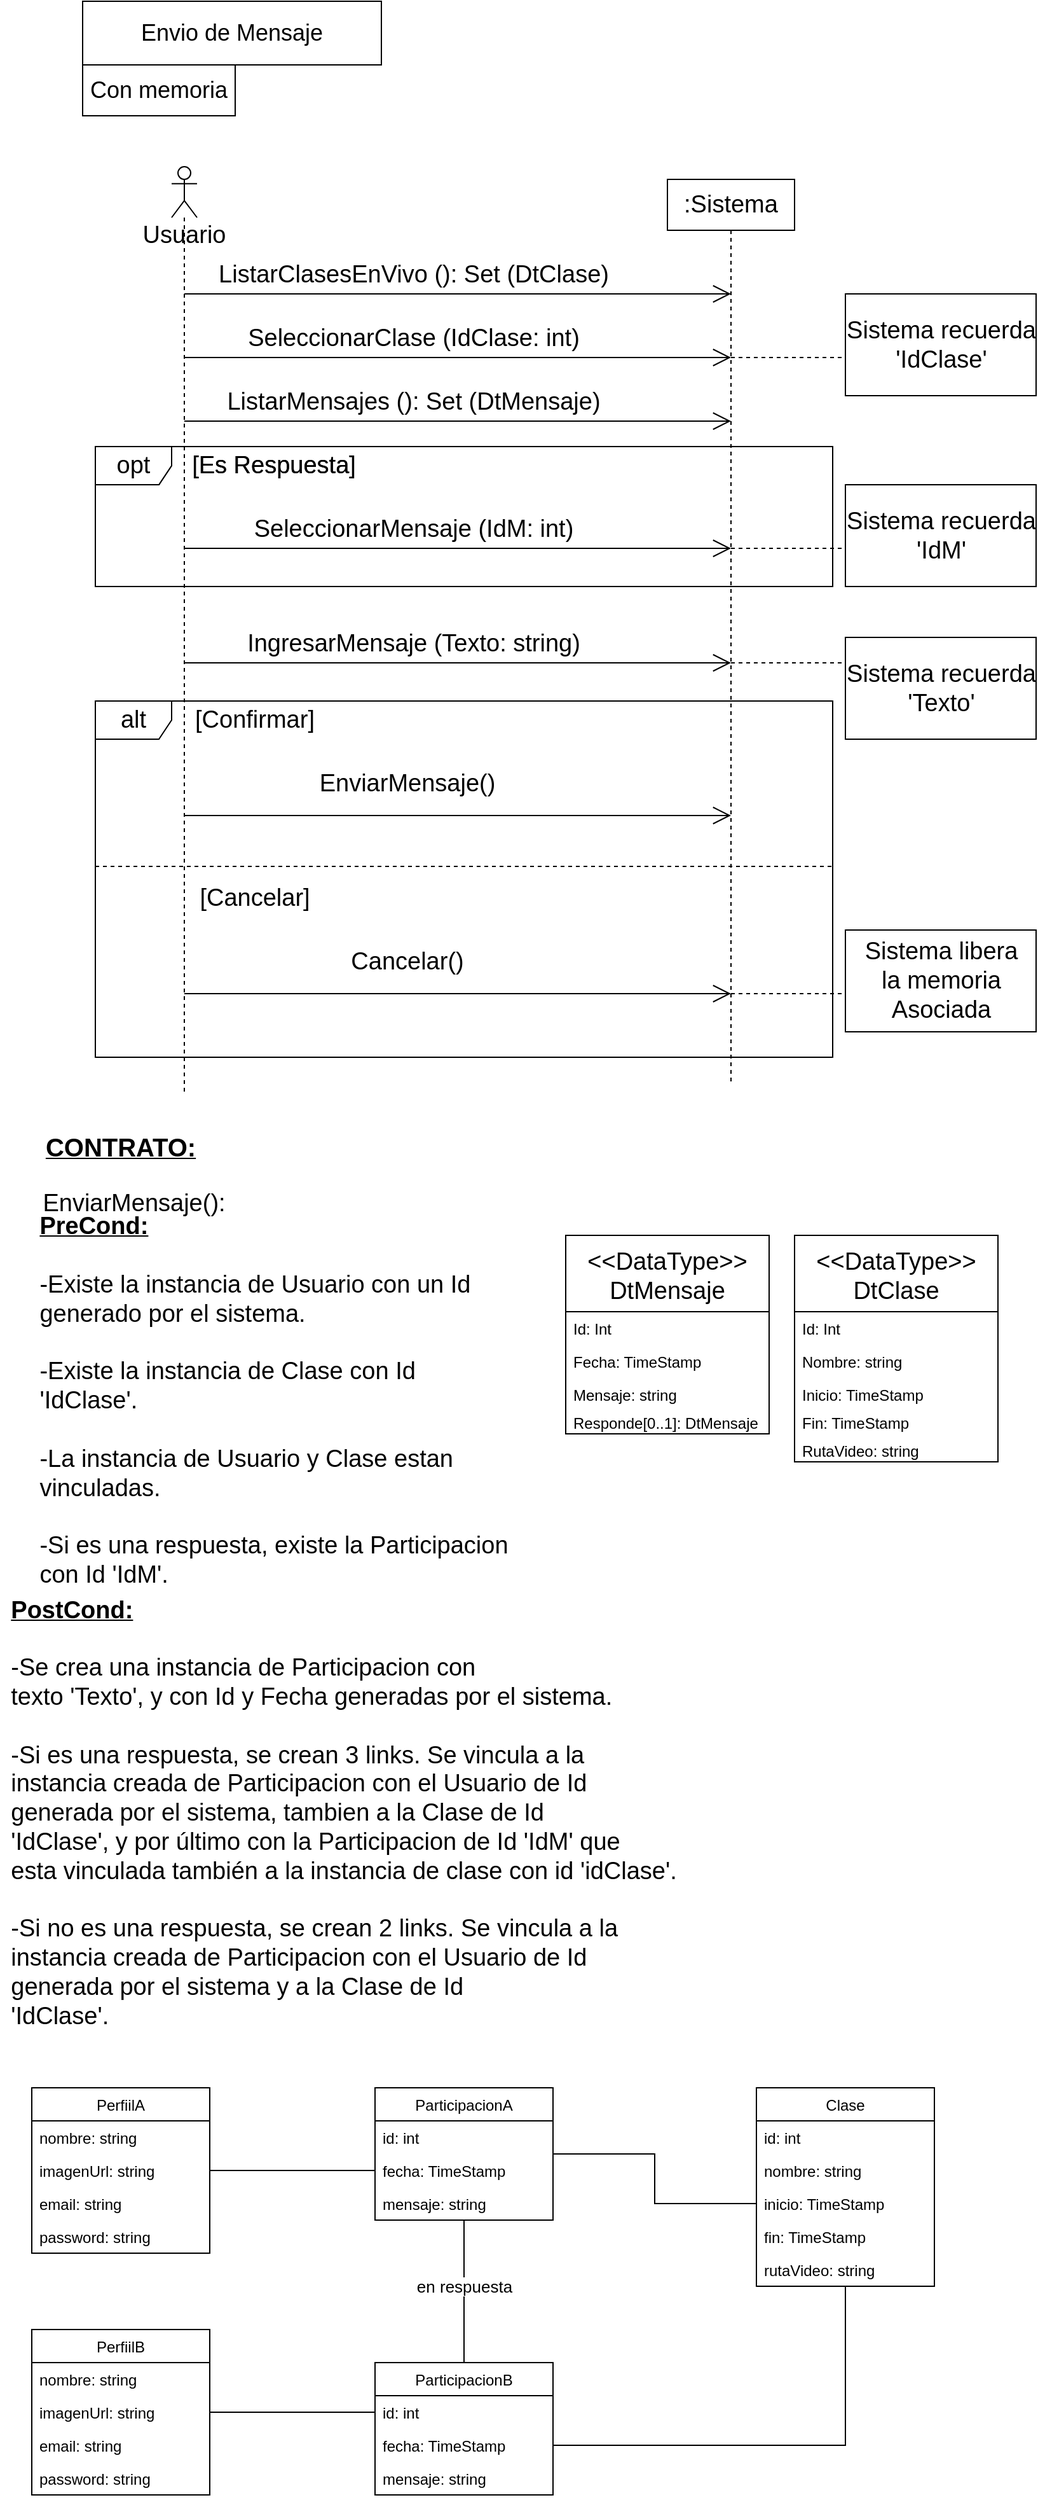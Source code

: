 <mxfile version="14.6.9" type="device"><diagram id="AG5mX5teN7FiDJEDupAQ" name="Page-1"><mxGraphModel dx="1709" dy="1596" grid="1" gridSize="10" guides="1" tooltips="1" connect="1" arrows="1" fold="1" page="1" pageScale="1" pageWidth="827" pageHeight="1169" math="0" shadow="0"><root><mxCell id="0"/><mxCell id="1" parent="0"/><mxCell id="HsXW6cTlp7kKQctBuIw2-30" style="edgeStyle=orthogonalEdgeStyle;rounded=0;orthogonalLoop=1;jettySize=auto;html=1;entryX=0.5;entryY=0;entryDx=0;entryDy=0;startArrow=none;startFill=0;endArrow=none;endFill=0;" edge="1" parent="1" source="HsXW6cTlp7kKQctBuIw2-5" target="HsXW6cTlp7kKQctBuIw2-26"><mxGeometry relative="1" as="geometry"/></mxCell><mxCell id="HsXW6cTlp7kKQctBuIw2-41" value="&lt;font style=&quot;font-size: 13px&quot;&gt;en respuesta&lt;/font&gt;" style="edgeLabel;html=1;align=center;verticalAlign=middle;resizable=0;points=[];rotation=0;" vertex="1" connectable="0" parent="HsXW6cTlp7kKQctBuIw2-30"><mxGeometry x="-0.232" y="1" relative="1" as="geometry"><mxPoint x="-1" y="9" as="offset"/></mxGeometry></mxCell><mxCell id="XWia2t4qUFpST_pXxgDx-10" value="" style="endArrow=open;endFill=1;endSize=12;html=1;fontSize=19;" parent="1" edge="1"><mxGeometry width="160" relative="1" as="geometry"><mxPoint x="140" y="140" as="sourcePoint"/><mxPoint x="570" y="140" as="targetPoint"/></mxGeometry></mxCell><mxCell id="XWia2t4qUFpST_pXxgDx-11" value="ListarClasesEnVivo (): Set (DtClase)" style="text;html=1;align=center;verticalAlign=middle;resizable=0;points=[];autosize=1;strokeColor=none;fontSize=19;" parent="1" vertex="1"><mxGeometry x="160" y="110" width="320" height="30" as="geometry"/></mxCell><mxCell id="XWia2t4qUFpST_pXxgDx-12" value="" style="endArrow=open;endFill=1;endSize=12;html=1;fontSize=19;" parent="1" edge="1"><mxGeometry width="160" relative="1" as="geometry"><mxPoint x="140" y="190" as="sourcePoint"/><mxPoint x="570" y="190" as="targetPoint"/></mxGeometry></mxCell><mxCell id="XWia2t4qUFpST_pXxgDx-13" value="SeleccionarClase (IdClase: int)" style="text;html=1;align=center;verticalAlign=middle;resizable=0;points=[];autosize=1;strokeColor=none;fontSize=19;" parent="1" vertex="1"><mxGeometry x="180" y="160" width="280" height="30" as="geometry"/></mxCell><mxCell id="XWia2t4qUFpST_pXxgDx-14" value="" style="endArrow=open;endFill=1;endSize=12;html=1;fontSize=19;" parent="1" edge="1"><mxGeometry width="160" relative="1" as="geometry"><mxPoint x="140" y="240" as="sourcePoint"/><mxPoint x="570" y="240" as="targetPoint"/></mxGeometry></mxCell><mxCell id="XWia2t4qUFpST_pXxgDx-15" value="ListarMensajes (): Set (DtMensaje)" style="text;html=1;align=center;verticalAlign=middle;resizable=0;points=[];autosize=1;strokeColor=none;fontSize=19;" parent="1" vertex="1"><mxGeometry x="165" y="210" width="310" height="30" as="geometry"/></mxCell><mxCell id="XWia2t4qUFpST_pXxgDx-17" value="opt" style="shape=umlFrame;whiteSpace=wrap;html=1;fontSize=19;" parent="1" vertex="1"><mxGeometry x="70" y="260" width="580" height="110" as="geometry"/></mxCell><mxCell id="XWia2t4qUFpST_pXxgDx-18" value="" style="endArrow=open;endFill=1;endSize=12;html=1;fontSize=19;" parent="1" edge="1"><mxGeometry width="160" relative="1" as="geometry"><mxPoint x="140" y="340" as="sourcePoint"/><mxPoint x="570" y="340" as="targetPoint"/></mxGeometry></mxCell><mxCell id="XWia2t4qUFpST_pXxgDx-19" value="SeleccionarMensaje (IdM: int)" style="text;html=1;align=center;verticalAlign=middle;resizable=0;points=[];autosize=1;strokeColor=none;fontSize=19;" parent="1" vertex="1"><mxGeometry x="185" y="310" width="270" height="30" as="geometry"/></mxCell><mxCell id="XWia2t4qUFpST_pXxgDx-20" value="" style="endArrow=open;endFill=1;endSize=12;html=1;fontSize=19;" parent="1" edge="1"><mxGeometry width="160" relative="1" as="geometry"><mxPoint x="140" y="430" as="sourcePoint"/><mxPoint x="570" y="430" as="targetPoint"/></mxGeometry></mxCell><mxCell id="XWia2t4qUFpST_pXxgDx-21" value="IngresarMensaje (Texto: string)" style="text;html=1;align=center;verticalAlign=middle;resizable=0;points=[];autosize=1;strokeColor=none;fontSize=19;" parent="1" vertex="1"><mxGeometry x="180" y="400" width="280" height="30" as="geometry"/></mxCell><mxCell id="XWia2t4qUFpST_pXxgDx-22" value="[Es Respuesta]" style="text;html=1;align=center;verticalAlign=middle;resizable=0;points=[];autosize=1;strokeColor=none;fontSize=19;" parent="1" vertex="1"><mxGeometry x="140" y="260" width="140" height="30" as="geometry"/></mxCell><mxCell id="XWia2t4qUFpST_pXxgDx-23" value="[Es Respuesta]" style="text;html=1;align=center;verticalAlign=middle;resizable=0;points=[];autosize=1;strokeColor=none;fontSize=19;" parent="1" vertex="1"><mxGeometry x="140" y="260" width="140" height="30" as="geometry"/></mxCell><mxCell id="XWia2t4qUFpST_pXxgDx-24" value="opt" style="shape=umlFrame;whiteSpace=wrap;html=1;fontSize=19;" parent="1" vertex="1"><mxGeometry x="70" y="260" width="580" height="110" as="geometry"/></mxCell><mxCell id="XWia2t4qUFpST_pXxgDx-26" value="alt" style="shape=umlFrame;whiteSpace=wrap;html=1;fontSize=19;" parent="1" vertex="1"><mxGeometry x="70" y="460" width="580" height="280" as="geometry"/></mxCell><mxCell id="XWia2t4qUFpST_pXxgDx-27" value="" style="endArrow=open;endFill=1;endSize=12;html=1;fontSize=19;" parent="1" edge="1"><mxGeometry width="160" relative="1" as="geometry"><mxPoint x="140" y="550" as="sourcePoint"/><mxPoint x="570" y="550" as="targetPoint"/></mxGeometry></mxCell><mxCell id="XWia2t4qUFpST_pXxgDx-28" value="EnviarMensaje()" style="text;html=1;align=center;verticalAlign=middle;resizable=0;points=[];autosize=1;strokeColor=none;fontSize=19;" parent="1" vertex="1"><mxGeometry x="240" y="510" width="150" height="30" as="geometry"/></mxCell><mxCell id="XWia2t4qUFpST_pXxgDx-30" value="[Confirmar]" style="text;html=1;align=center;verticalAlign=middle;resizable=0;points=[];autosize=1;strokeColor=none;fontSize=19;" parent="1" vertex="1"><mxGeometry x="140" y="460" width="110" height="30" as="geometry"/></mxCell><mxCell id="XWia2t4qUFpST_pXxgDx-33" value="Usuario" style="shape=umlLifeline;participant=umlActor;perimeter=lifelinePerimeter;whiteSpace=wrap;html=1;container=1;collapsible=0;recursiveResize=0;verticalAlign=top;spacingTop=36;outlineConnect=0;fontSize=19;" parent="1" vertex="1"><mxGeometry x="130" y="40" width="20" height="730" as="geometry"/></mxCell><mxCell id="XWia2t4qUFpST_pXxgDx-34" value=":Sistema" style="shape=umlLifeline;perimeter=lifelinePerimeter;whiteSpace=wrap;html=1;container=1;collapsible=0;recursiveResize=0;outlineConnect=0;fontSize=19;" parent="1" vertex="1"><mxGeometry x="520" y="50" width="100" height="710" as="geometry"/></mxCell><mxCell id="XWia2t4qUFpST_pXxgDx-40" value="" style="endArrow=none;endFill=0;endSize=12;html=1;dashed=1;fontSize=19;" parent="XWia2t4qUFpST_pXxgDx-34" edge="1"><mxGeometry width="160" relative="1" as="geometry"><mxPoint x="50" y="140" as="sourcePoint"/><mxPoint x="140" y="140" as="targetPoint"/></mxGeometry></mxCell><mxCell id="XWia2t4qUFpST_pXxgDx-36" value="" style="endArrow=none;endFill=0;endSize=12;html=1;fontSize=19;dashed=1;" parent="1" edge="1"><mxGeometry width="160" relative="1" as="geometry"><mxPoint x="70" y="590" as="sourcePoint"/><mxPoint x="650" y="590" as="targetPoint"/></mxGeometry></mxCell><mxCell id="XWia2t4qUFpST_pXxgDx-37" value="" style="endArrow=open;endFill=1;endSize=12;html=1;fontSize=19;" parent="1" edge="1"><mxGeometry width="160" relative="1" as="geometry"><mxPoint x="140" y="690" as="sourcePoint"/><mxPoint x="570" y="690" as="targetPoint"/></mxGeometry></mxCell><mxCell id="XWia2t4qUFpST_pXxgDx-38" value="Cancelar()" style="text;html=1;align=center;verticalAlign=middle;resizable=0;points=[];autosize=1;strokeColor=none;fontSize=19;" parent="1" vertex="1"><mxGeometry x="265" y="650" width="100" height="30" as="geometry"/></mxCell><mxCell id="XWia2t4qUFpST_pXxgDx-39" value="[Cancelar]" style="text;html=1;align=center;verticalAlign=middle;resizable=0;points=[];autosize=1;strokeColor=none;fontSize=19;" parent="1" vertex="1"><mxGeometry x="145" y="600" width="100" height="30" as="geometry"/></mxCell><mxCell id="XWia2t4qUFpST_pXxgDx-41" value="Sistema recuerda&lt;br&gt;'IdClase'" style="html=1;fontSize=19;" parent="1" vertex="1"><mxGeometry x="660" y="140" width="150" height="80" as="geometry"/></mxCell><mxCell id="XWia2t4qUFpST_pXxgDx-42" value="" style="endArrow=none;endFill=0;endSize=12;html=1;dashed=1;fontSize=19;" parent="1" edge="1"><mxGeometry width="160" relative="1" as="geometry"><mxPoint x="570" y="340" as="sourcePoint"/><mxPoint x="660" y="340" as="targetPoint"/></mxGeometry></mxCell><mxCell id="XWia2t4qUFpST_pXxgDx-43" value="Sistema recuerda&lt;br&gt;'IdM'" style="html=1;fontSize=19;" parent="1" vertex="1"><mxGeometry x="660" y="290" width="150" height="80" as="geometry"/></mxCell><mxCell id="XWia2t4qUFpST_pXxgDx-44" value="" style="endArrow=none;endFill=0;endSize=12;html=1;dashed=1;fontSize=19;" parent="1" edge="1"><mxGeometry width="160" relative="1" as="geometry"><mxPoint x="570" y="430" as="sourcePoint"/><mxPoint x="660" y="430" as="targetPoint"/></mxGeometry></mxCell><mxCell id="XWia2t4qUFpST_pXxgDx-45" value="Sistema recuerda&lt;br&gt;'Texto'" style="html=1;fontSize=19;" parent="1" vertex="1"><mxGeometry x="660" y="410" width="150" height="80" as="geometry"/></mxCell><mxCell id="XWia2t4qUFpST_pXxgDx-46" value="" style="endArrow=none;endFill=0;endSize=12;html=1;dashed=1;fontSize=19;" parent="1" edge="1"><mxGeometry width="160" relative="1" as="geometry"><mxPoint x="570" y="690" as="sourcePoint"/><mxPoint x="660" y="690" as="targetPoint"/></mxGeometry></mxCell><mxCell id="XWia2t4qUFpST_pXxgDx-47" value="Sistema libera&lt;br&gt;la memoria&lt;br&gt;Asociada" style="html=1;fontSize=19;" parent="1" vertex="1"><mxGeometry x="660" y="640" width="150" height="80" as="geometry"/></mxCell><mxCell id="XWia2t4qUFpST_pXxgDx-48" value="&lt;&lt;DataType&gt;&gt;&#10;DtMensaje" style="swimlane;fontStyle=0;childLayout=stackLayout;horizontal=1;startSize=60;fillColor=none;horizontalStack=0;resizeParent=1;resizeParentMax=0;resizeLast=0;collapsible=1;marginBottom=0;fontSize=19;" parent="1" vertex="1"><mxGeometry x="440" y="880" width="160" height="156" as="geometry"/></mxCell><mxCell id="XWia2t4qUFpST_pXxgDx-49" value="Id: Int" style="text;strokeColor=none;fillColor=none;align=left;verticalAlign=top;spacingLeft=4;spacingRight=4;overflow=hidden;rotatable=0;points=[[0,0.5],[1,0.5]];portConstraint=eastwest;" parent="XWia2t4qUFpST_pXxgDx-48" vertex="1"><mxGeometry y="60" width="160" height="26" as="geometry"/></mxCell><mxCell id="XWia2t4qUFpST_pXxgDx-50" value="Fecha: TimeStamp" style="text;strokeColor=none;fillColor=none;align=left;verticalAlign=top;spacingLeft=4;spacingRight=4;overflow=hidden;rotatable=0;points=[[0,0.5],[1,0.5]];portConstraint=eastwest;" parent="XWia2t4qUFpST_pXxgDx-48" vertex="1"><mxGeometry y="86" width="160" height="26" as="geometry"/></mxCell><mxCell id="XWia2t4qUFpST_pXxgDx-51" value="Mensaje: string" style="text;strokeColor=none;fillColor=none;align=left;verticalAlign=top;spacingLeft=4;spacingRight=4;overflow=hidden;rotatable=0;points=[[0,0.5],[1,0.5]];portConstraint=eastwest;" parent="XWia2t4qUFpST_pXxgDx-48" vertex="1"><mxGeometry y="112" width="160" height="22" as="geometry"/></mxCell><mxCell id="XWia2t4qUFpST_pXxgDx-52" value="Responde[0..1]: DtMensaje" style="text;strokeColor=none;fillColor=none;align=left;verticalAlign=top;spacingLeft=4;spacingRight=4;overflow=hidden;rotatable=0;points=[[0,0.5],[1,0.5]];portConstraint=eastwest;" parent="XWia2t4qUFpST_pXxgDx-48" vertex="1"><mxGeometry y="134" width="160" height="22" as="geometry"/></mxCell><mxCell id="XWia2t4qUFpST_pXxgDx-53" value="&lt;&lt;DataType&gt;&gt;&#10;DtClase" style="swimlane;fontStyle=0;childLayout=stackLayout;horizontal=1;startSize=60;fillColor=none;horizontalStack=0;resizeParent=1;resizeParentMax=0;resizeLast=0;collapsible=1;marginBottom=0;fontSize=19;" parent="1" vertex="1"><mxGeometry x="620" y="880" width="160" height="178" as="geometry"/></mxCell><mxCell id="XWia2t4qUFpST_pXxgDx-54" value="Id: Int" style="text;strokeColor=none;fillColor=none;align=left;verticalAlign=top;spacingLeft=4;spacingRight=4;overflow=hidden;rotatable=0;points=[[0,0.5],[1,0.5]];portConstraint=eastwest;" parent="XWia2t4qUFpST_pXxgDx-53" vertex="1"><mxGeometry y="60" width="160" height="26" as="geometry"/></mxCell><mxCell id="XWia2t4qUFpST_pXxgDx-55" value="Nombre: string" style="text;strokeColor=none;fillColor=none;align=left;verticalAlign=top;spacingLeft=4;spacingRight=4;overflow=hidden;rotatable=0;points=[[0,0.5],[1,0.5]];portConstraint=eastwest;" parent="XWia2t4qUFpST_pXxgDx-53" vertex="1"><mxGeometry y="86" width="160" height="26" as="geometry"/></mxCell><mxCell id="XWia2t4qUFpST_pXxgDx-56" value="Inicio: TimeStamp" style="text;strokeColor=none;fillColor=none;align=left;verticalAlign=top;spacingLeft=4;spacingRight=4;overflow=hidden;rotatable=0;points=[[0,0.5],[1,0.5]];portConstraint=eastwest;" parent="XWia2t4qUFpST_pXxgDx-53" vertex="1"><mxGeometry y="112" width="160" height="22" as="geometry"/></mxCell><mxCell id="XWia2t4qUFpST_pXxgDx-58" value="Fin: TimeStamp" style="text;strokeColor=none;fillColor=none;align=left;verticalAlign=top;spacingLeft=4;spacingRight=4;overflow=hidden;rotatable=0;points=[[0,0.5],[1,0.5]];portConstraint=eastwest;" parent="XWia2t4qUFpST_pXxgDx-53" vertex="1"><mxGeometry y="134" width="160" height="22" as="geometry"/></mxCell><mxCell id="XWia2t4qUFpST_pXxgDx-57" value="RutaVideo: string" style="text;strokeColor=none;fillColor=none;align=left;verticalAlign=top;spacingLeft=4;spacingRight=4;overflow=hidden;rotatable=0;points=[[0,0.5],[1,0.5]];portConstraint=eastwest;" parent="XWia2t4qUFpST_pXxgDx-53" vertex="1"><mxGeometry y="156" width="160" height="22" as="geometry"/></mxCell><mxCell id="XWia2t4qUFpST_pXxgDx-60" value="EnviarMensaje():" style="text;html=1;align=center;verticalAlign=middle;resizable=0;points=[];autosize=1;strokeColor=none;fontSize=19;" parent="1" vertex="1"><mxGeometry x="20" y="840" width="160" height="30" as="geometry"/></mxCell><mxCell id="XWia2t4qUFpST_pXxgDx-61" value="&lt;div style=&quot;text-align: justify&quot;&gt;&lt;span&gt;&lt;b&gt;&lt;u&gt;PreCond:&lt;/u&gt;&lt;/b&gt;&lt;/span&gt;&lt;/div&gt;&lt;div style=&quot;text-align: justify&quot;&gt;&lt;br&gt;&lt;/div&gt;&lt;div style=&quot;text-align: justify&quot;&gt;&lt;span&gt;-Existe la instancia de Usuario con un Id&lt;/span&gt;&lt;/div&gt;&lt;div style=&quot;text-align: justify&quot;&gt;&lt;span&gt;generado por el sistema.&lt;/span&gt;&lt;/div&gt;&lt;div style=&quot;text-align: justify&quot;&gt;&lt;br&gt;&lt;/div&gt;&lt;div style=&quot;text-align: justify&quot;&gt;&lt;span&gt;-Existe la instancia de Clase con Id&lt;/span&gt;&lt;/div&gt;&lt;div style=&quot;text-align: justify&quot;&gt;&lt;span&gt;'IdClase'.&lt;/span&gt;&lt;/div&gt;&lt;div style=&quot;text-align: justify&quot;&gt;&lt;span&gt;&lt;br&gt;&lt;/span&gt;&lt;/div&gt;&lt;div style=&quot;text-align: justify&quot;&gt;&lt;span style=&quot;text-align: center&quot;&gt;-La instancia de Usuario y Clase estan&lt;/span&gt;&lt;/div&gt;&lt;div style=&quot;text-align: justify&quot;&gt;&lt;span style=&quot;text-align: center&quot;&gt;vinculadas.&lt;/span&gt;&lt;span&gt;&lt;br&gt;&lt;/span&gt;&lt;/div&gt;&lt;div style=&quot;text-align: justify&quot;&gt;&lt;span style=&quot;text-align: center&quot;&gt;&lt;br&gt;&lt;/span&gt;&lt;/div&gt;&lt;div style=&quot;text-align: justify&quot;&gt;&lt;span style=&quot;text-align: center&quot;&gt;-Si es una respuesta, existe la Participacion&lt;/span&gt;&lt;/div&gt;&lt;div style=&quot;text-align: justify&quot;&gt;&lt;span style=&quot;text-align: center&quot;&gt;con Id 'IdM'.&lt;/span&gt;&lt;span style=&quot;text-align: center&quot;&gt;&lt;br&gt;&lt;/span&gt;&lt;/div&gt;" style="text;html=1;align=center;verticalAlign=middle;resizable=0;points=[];autosize=1;strokeColor=none;fontSize=19;" parent="1" vertex="1"><mxGeometry x="20" y="860" width="380" height="300" as="geometry"/></mxCell><mxCell id="XWia2t4qUFpST_pXxgDx-62" value="&lt;div style=&quot;text-align: justify&quot;&gt;&lt;span&gt;&lt;b&gt;&lt;u&gt;PostCond:&lt;/u&gt;&lt;/b&gt;&lt;/span&gt;&lt;/div&gt;&lt;div style=&quot;text-align: justify&quot;&gt;&lt;br&gt;&lt;/div&gt;&lt;div style=&quot;text-align: justify&quot;&gt;&lt;span&gt;-Se crea una instancia de Participacion con&lt;/span&gt;&lt;/div&gt;&lt;div style=&quot;text-align: justify&quot;&gt;&lt;span&gt;texto 'Texto', y con Id y Fecha generadas&amp;nbsp;&lt;/span&gt;&lt;span&gt;por el sistema.&lt;/span&gt;&lt;/div&gt;&lt;div style=&quot;text-align: justify&quot;&gt;&lt;br&gt;&lt;/div&gt;&lt;div style=&quot;text-align: justify&quot;&gt;&lt;span&gt;-Si es una respuesta, se crean 3 links. Se vincula a la&lt;/span&gt;&lt;/div&gt;&lt;div style=&quot;text-align: justify&quot;&gt;&lt;span&gt;instancia creada de Participacion con el Usuario de Id&lt;/span&gt;&lt;/div&gt;&lt;div style=&quot;text-align: justify&quot;&gt;&lt;span&gt;generada por el sistema, tambien a la Clase de Id&lt;/span&gt;&lt;/div&gt;&lt;div style=&quot;text-align: justify&quot;&gt;&lt;span&gt;'IdClase', y por último con la Participacion&amp;nbsp;&lt;/span&gt;&lt;span&gt;de Id 'IdM' que&lt;/span&gt;&lt;/div&gt;&lt;div style=&quot;text-align: justify&quot;&gt;&lt;span&gt;esta vinculada también a la instancia de clase con id 'idClase'.&lt;/span&gt;&lt;/div&gt;&lt;div style=&quot;text-align: justify&quot;&gt;&lt;span&gt;&lt;br&gt;&lt;/span&gt;&lt;/div&gt;&lt;div style=&quot;text-align: justify&quot;&gt;&lt;div&gt;-Si no es una respuesta, se crean 2 links. Se vincula a la&lt;/div&gt;&lt;div&gt;instancia creada de Participacion con el Usuario de Id&lt;/div&gt;&lt;div&gt;generada por el sistema y a la Clase de Id&lt;/div&gt;&lt;div&gt;'IdClase'.&lt;/div&gt;&lt;/div&gt;" style="text;html=1;align=center;verticalAlign=middle;resizable=0;points=[];autosize=1;strokeColor=none;fontSize=19;" parent="1" vertex="1"><mxGeometry x="-5" y="1159" width="540" height="350" as="geometry"/></mxCell><mxCell id="5uP9BqM7B_wtOixvChif-1" value="&lt;h2&gt;&lt;span style=&quot;font-weight: normal&quot;&gt;Envio de Mensaje&lt;/span&gt;&lt;/h2&gt;" style="rounded=0;whiteSpace=wrap;html=1;" parent="1" vertex="1"><mxGeometry x="60" y="-90" width="235" height="50" as="geometry"/></mxCell><mxCell id="5uP9BqM7B_wtOixvChif-2" value="&lt;font style=&quot;font-size: 18px&quot;&gt;Con memoria&lt;/font&gt;" style="rounded=0;whiteSpace=wrap;html=1;" parent="1" vertex="1"><mxGeometry x="60" y="-40" width="120" height="40" as="geometry"/></mxCell><mxCell id="NMFY2oUbvJaPwQswcyNV-1" value="&lt;b&gt;&lt;u&gt;&lt;font style=&quot;font-size: 20px&quot;&gt;CONTRATO:&lt;/font&gt;&lt;/u&gt;&lt;/b&gt;" style="text;html=1;strokeColor=none;fillColor=none;align=center;verticalAlign=middle;whiteSpace=wrap;rounded=0;" parent="1" vertex="1"><mxGeometry x="70" y="800" width="40" height="20" as="geometry"/></mxCell><mxCell id="HsXW6cTlp7kKQctBuIw2-16" style="edgeStyle=orthogonalEdgeStyle;rounded=0;orthogonalLoop=1;jettySize=auto;html=1;entryX=0;entryY=0.5;entryDx=0;entryDy=0;startArrow=none;startFill=0;endArrow=none;endFill=0;" edge="1" parent="1" source="HsXW6cTlp7kKQctBuIw2-1" target="HsXW6cTlp7kKQctBuIw2-7"><mxGeometry relative="1" as="geometry"/></mxCell><mxCell id="HsXW6cTlp7kKQctBuIw2-1" value="PerfiilA" style="swimlane;fontStyle=0;childLayout=stackLayout;horizontal=1;startSize=26;fillColor=none;horizontalStack=0;resizeParent=1;resizeParentMax=0;resizeLast=0;collapsible=1;marginBottom=0;" vertex="1" parent="1"><mxGeometry x="20" y="1550" width="140" height="130" as="geometry"/></mxCell><mxCell id="HsXW6cTlp7kKQctBuIw2-2" value="nombre: string" style="text;strokeColor=none;fillColor=none;align=left;verticalAlign=top;spacingLeft=4;spacingRight=4;overflow=hidden;rotatable=0;points=[[0,0.5],[1,0.5]];portConstraint=eastwest;" vertex="1" parent="HsXW6cTlp7kKQctBuIw2-1"><mxGeometry y="26" width="140" height="26" as="geometry"/></mxCell><mxCell id="HsXW6cTlp7kKQctBuIw2-3" value="imagenUrl: string" style="text;strokeColor=none;fillColor=none;align=left;verticalAlign=top;spacingLeft=4;spacingRight=4;overflow=hidden;rotatable=0;points=[[0,0.5],[1,0.5]];portConstraint=eastwest;" vertex="1" parent="HsXW6cTlp7kKQctBuIw2-1"><mxGeometry y="52" width="140" height="26" as="geometry"/></mxCell><mxCell id="HsXW6cTlp7kKQctBuIw2-4" value="email: string" style="text;strokeColor=none;fillColor=none;align=left;verticalAlign=top;spacingLeft=4;spacingRight=4;overflow=hidden;rotatable=0;points=[[0,0.5],[1,0.5]];portConstraint=eastwest;" vertex="1" parent="HsXW6cTlp7kKQctBuIw2-1"><mxGeometry y="78" width="140" height="26" as="geometry"/></mxCell><mxCell id="HsXW6cTlp7kKQctBuIw2-13" value="password: string" style="text;strokeColor=none;fillColor=none;align=left;verticalAlign=top;spacingLeft=4;spacingRight=4;overflow=hidden;rotatable=0;points=[[0,0.5],[1,0.5]];portConstraint=eastwest;" vertex="1" parent="HsXW6cTlp7kKQctBuIw2-1"><mxGeometry y="104" width="140" height="26" as="geometry"/></mxCell><mxCell id="HsXW6cTlp7kKQctBuIw2-17" style="edgeStyle=orthogonalEdgeStyle;rounded=0;orthogonalLoop=1;jettySize=auto;html=1;entryX=0;entryY=0.5;entryDx=0;entryDy=0;startArrow=none;startFill=0;endArrow=none;endFill=0;" edge="1" parent="1" source="HsXW6cTlp7kKQctBuIw2-5" target="HsXW6cTlp7kKQctBuIw2-12"><mxGeometry relative="1" as="geometry"/></mxCell><mxCell id="HsXW6cTlp7kKQctBuIw2-5" value="ParticipacionA" style="swimlane;fontStyle=0;childLayout=stackLayout;horizontal=1;startSize=26;fillColor=none;horizontalStack=0;resizeParent=1;resizeParentMax=0;resizeLast=0;collapsible=1;marginBottom=0;" vertex="1" parent="1"><mxGeometry x="290" y="1550" width="140" height="104" as="geometry"/></mxCell><mxCell id="HsXW6cTlp7kKQctBuIw2-6" value="id: int" style="text;strokeColor=none;fillColor=none;align=left;verticalAlign=top;spacingLeft=4;spacingRight=4;overflow=hidden;rotatable=0;points=[[0,0.5],[1,0.5]];portConstraint=eastwest;" vertex="1" parent="HsXW6cTlp7kKQctBuIw2-5"><mxGeometry y="26" width="140" height="26" as="geometry"/></mxCell><mxCell id="HsXW6cTlp7kKQctBuIw2-7" value="fecha: TimeStamp" style="text;strokeColor=none;fillColor=none;align=left;verticalAlign=top;spacingLeft=4;spacingRight=4;overflow=hidden;rotatable=0;points=[[0,0.5],[1,0.5]];portConstraint=eastwest;" vertex="1" parent="HsXW6cTlp7kKQctBuIw2-5"><mxGeometry y="52" width="140" height="26" as="geometry"/></mxCell><mxCell id="HsXW6cTlp7kKQctBuIw2-8" value="mensaje: string" style="text;strokeColor=none;fillColor=none;align=left;verticalAlign=top;spacingLeft=4;spacingRight=4;overflow=hidden;rotatable=0;points=[[0,0.5],[1,0.5]];portConstraint=eastwest;" vertex="1" parent="HsXW6cTlp7kKQctBuIw2-5"><mxGeometry y="78" width="140" height="26" as="geometry"/></mxCell><mxCell id="HsXW6cTlp7kKQctBuIw2-40" style="edgeStyle=orthogonalEdgeStyle;rounded=0;orthogonalLoop=1;jettySize=auto;html=1;entryX=1;entryY=0.5;entryDx=0;entryDy=0;startArrow=none;startFill=0;endArrow=none;endFill=0;" edge="1" parent="1" source="HsXW6cTlp7kKQctBuIw2-9" target="HsXW6cTlp7kKQctBuIw2-28"><mxGeometry relative="1" as="geometry"/></mxCell><mxCell id="HsXW6cTlp7kKQctBuIw2-9" value="Clase" style="swimlane;fontStyle=0;childLayout=stackLayout;horizontal=1;startSize=26;fillColor=none;horizontalStack=0;resizeParent=1;resizeParentMax=0;resizeLast=0;collapsible=1;marginBottom=0;" vertex="1" parent="1"><mxGeometry x="590" y="1550" width="140" height="156" as="geometry"/></mxCell><mxCell id="HsXW6cTlp7kKQctBuIw2-10" value="id: int" style="text;strokeColor=none;fillColor=none;align=left;verticalAlign=top;spacingLeft=4;spacingRight=4;overflow=hidden;rotatable=0;points=[[0,0.5],[1,0.5]];portConstraint=eastwest;" vertex="1" parent="HsXW6cTlp7kKQctBuIw2-9"><mxGeometry y="26" width="140" height="26" as="geometry"/></mxCell><mxCell id="HsXW6cTlp7kKQctBuIw2-11" value="nombre: string" style="text;strokeColor=none;fillColor=none;align=left;verticalAlign=top;spacingLeft=4;spacingRight=4;overflow=hidden;rotatable=0;points=[[0,0.5],[1,0.5]];portConstraint=eastwest;" vertex="1" parent="HsXW6cTlp7kKQctBuIw2-9"><mxGeometry y="52" width="140" height="26" as="geometry"/></mxCell><mxCell id="HsXW6cTlp7kKQctBuIw2-12" value="inicio: TimeStamp" style="text;strokeColor=none;fillColor=none;align=left;verticalAlign=top;spacingLeft=4;spacingRight=4;overflow=hidden;rotatable=0;points=[[0,0.5],[1,0.5]];portConstraint=eastwest;" vertex="1" parent="HsXW6cTlp7kKQctBuIw2-9"><mxGeometry y="78" width="140" height="26" as="geometry"/></mxCell><mxCell id="HsXW6cTlp7kKQctBuIw2-14" value="fin: TimeStamp" style="text;strokeColor=none;fillColor=none;align=left;verticalAlign=top;spacingLeft=4;spacingRight=4;overflow=hidden;rotatable=0;points=[[0,0.5],[1,0.5]];portConstraint=eastwest;" vertex="1" parent="HsXW6cTlp7kKQctBuIw2-9"><mxGeometry y="104" width="140" height="26" as="geometry"/></mxCell><mxCell id="HsXW6cTlp7kKQctBuIw2-15" value="rutaVideo: string" style="text;strokeColor=none;fillColor=none;align=left;verticalAlign=top;spacingLeft=4;spacingRight=4;overflow=hidden;rotatable=0;points=[[0,0.5],[1,0.5]];portConstraint=eastwest;" vertex="1" parent="HsXW6cTlp7kKQctBuIw2-9"><mxGeometry y="130" width="140" height="26" as="geometry"/></mxCell><mxCell id="HsXW6cTlp7kKQctBuIw2-26" value="ParticipacionB" style="swimlane;fontStyle=0;childLayout=stackLayout;horizontal=1;startSize=26;fillColor=none;horizontalStack=0;resizeParent=1;resizeParentMax=0;resizeLast=0;collapsible=1;marginBottom=0;" vertex="1" parent="1"><mxGeometry x="290" y="1766" width="140" height="104" as="geometry"/></mxCell><mxCell id="HsXW6cTlp7kKQctBuIw2-27" value="id: int" style="text;strokeColor=none;fillColor=none;align=left;verticalAlign=top;spacingLeft=4;spacingRight=4;overflow=hidden;rotatable=0;points=[[0,0.5],[1,0.5]];portConstraint=eastwest;" vertex="1" parent="HsXW6cTlp7kKQctBuIw2-26"><mxGeometry y="26" width="140" height="26" as="geometry"/></mxCell><mxCell id="HsXW6cTlp7kKQctBuIw2-28" value="fecha: TimeStamp" style="text;strokeColor=none;fillColor=none;align=left;verticalAlign=top;spacingLeft=4;spacingRight=4;overflow=hidden;rotatable=0;points=[[0,0.5],[1,0.5]];portConstraint=eastwest;" vertex="1" parent="HsXW6cTlp7kKQctBuIw2-26"><mxGeometry y="52" width="140" height="26" as="geometry"/></mxCell><mxCell id="HsXW6cTlp7kKQctBuIw2-29" value="mensaje: string" style="text;strokeColor=none;fillColor=none;align=left;verticalAlign=top;spacingLeft=4;spacingRight=4;overflow=hidden;rotatable=0;points=[[0,0.5],[1,0.5]];portConstraint=eastwest;" vertex="1" parent="HsXW6cTlp7kKQctBuIw2-26"><mxGeometry y="78" width="140" height="26" as="geometry"/></mxCell><mxCell id="HsXW6cTlp7kKQctBuIw2-38" style="edgeStyle=orthogonalEdgeStyle;rounded=0;orthogonalLoop=1;jettySize=auto;html=1;entryX=0;entryY=0.5;entryDx=0;entryDy=0;startArrow=none;startFill=0;endArrow=none;endFill=0;" edge="1" parent="1" source="HsXW6cTlp7kKQctBuIw2-33" target="HsXW6cTlp7kKQctBuIw2-27"><mxGeometry relative="1" as="geometry"/></mxCell><mxCell id="HsXW6cTlp7kKQctBuIw2-33" value="PerfiilB" style="swimlane;fontStyle=0;childLayout=stackLayout;horizontal=1;startSize=26;fillColor=none;horizontalStack=0;resizeParent=1;resizeParentMax=0;resizeLast=0;collapsible=1;marginBottom=0;" vertex="1" parent="1"><mxGeometry x="20" y="1740" width="140" height="130" as="geometry"/></mxCell><mxCell id="HsXW6cTlp7kKQctBuIw2-34" value="nombre: string" style="text;strokeColor=none;fillColor=none;align=left;verticalAlign=top;spacingLeft=4;spacingRight=4;overflow=hidden;rotatable=0;points=[[0,0.5],[1,0.5]];portConstraint=eastwest;" vertex="1" parent="HsXW6cTlp7kKQctBuIw2-33"><mxGeometry y="26" width="140" height="26" as="geometry"/></mxCell><mxCell id="HsXW6cTlp7kKQctBuIw2-35" value="imagenUrl: string" style="text;strokeColor=none;fillColor=none;align=left;verticalAlign=top;spacingLeft=4;spacingRight=4;overflow=hidden;rotatable=0;points=[[0,0.5],[1,0.5]];portConstraint=eastwest;" vertex="1" parent="HsXW6cTlp7kKQctBuIw2-33"><mxGeometry y="52" width="140" height="26" as="geometry"/></mxCell><mxCell id="HsXW6cTlp7kKQctBuIw2-36" value="email: string" style="text;strokeColor=none;fillColor=none;align=left;verticalAlign=top;spacingLeft=4;spacingRight=4;overflow=hidden;rotatable=0;points=[[0,0.5],[1,0.5]];portConstraint=eastwest;" vertex="1" parent="HsXW6cTlp7kKQctBuIw2-33"><mxGeometry y="78" width="140" height="26" as="geometry"/></mxCell><mxCell id="HsXW6cTlp7kKQctBuIw2-37" value="password: string" style="text;strokeColor=none;fillColor=none;align=left;verticalAlign=top;spacingLeft=4;spacingRight=4;overflow=hidden;rotatable=0;points=[[0,0.5],[1,0.5]];portConstraint=eastwest;" vertex="1" parent="HsXW6cTlp7kKQctBuIw2-33"><mxGeometry y="104" width="140" height="26" as="geometry"/></mxCell></root></mxGraphModel></diagram></mxfile>